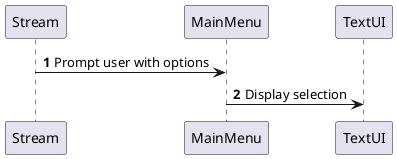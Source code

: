 @startuml
'https://plantuml.com/sequence-diagram

autonumber

Stream -> MainMenu: Prompt user with options
MainMenu -> TextUI: Display selection

@enduml